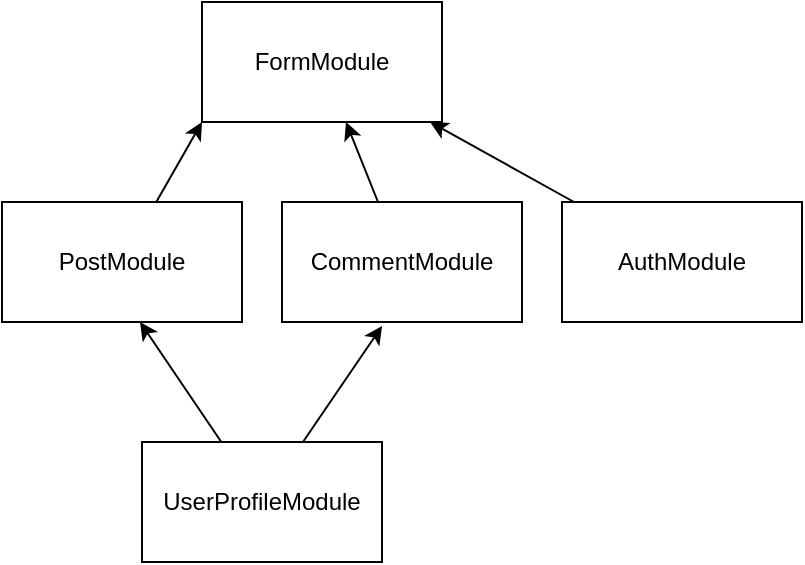<mxfile>
    <diagram id="QE0LyGFZmH_6ndS1IdGK" name="Page-1">
        <mxGraphModel dx="361" dy="452" grid="1" gridSize="10" guides="1" tooltips="1" connect="1" arrows="1" fold="1" page="1" pageScale="1" pageWidth="583" pageHeight="827" math="0" shadow="0">
            <root>
                <mxCell id="0"/>
                <mxCell id="1" parent="0"/>
                <mxCell id="2" value="FormModule" style="whiteSpace=wrap;html=1;" vertex="1" parent="1">
                    <mxGeometry x="120" y="60" width="120" height="60" as="geometry"/>
                </mxCell>
                <mxCell id="13" style="edgeStyle=none;html=1;entryX=0;entryY=1;entryDx=0;entryDy=0;" edge="1" parent="1" source="3" target="2">
                    <mxGeometry relative="1" as="geometry"/>
                </mxCell>
                <mxCell id="3" value="PostModule" style="whiteSpace=wrap;html=1;" vertex="1" parent="1">
                    <mxGeometry x="20" y="160" width="120" height="60" as="geometry"/>
                </mxCell>
                <mxCell id="14" style="edgeStyle=none;html=1;" edge="1" parent="1" source="6" target="2">
                    <mxGeometry relative="1" as="geometry"/>
                </mxCell>
                <mxCell id="6" value="CommentModule" style="whiteSpace=wrap;html=1;" vertex="1" parent="1">
                    <mxGeometry x="160" y="160" width="120" height="60" as="geometry"/>
                </mxCell>
                <mxCell id="15" style="edgeStyle=none;html=1;" edge="1" parent="1" source="8" target="2">
                    <mxGeometry relative="1" as="geometry"/>
                </mxCell>
                <mxCell id="8" value="AuthModule" style="whiteSpace=wrap;html=1;" vertex="1" parent="1">
                    <mxGeometry x="300" y="160" width="120" height="60" as="geometry"/>
                </mxCell>
                <mxCell id="16" style="edgeStyle=none;html=1;entryX=0.575;entryY=1;entryDx=0;entryDy=0;entryPerimeter=0;" edge="1" parent="1" source="10" target="3">
                    <mxGeometry relative="1" as="geometry"/>
                </mxCell>
                <mxCell id="17" style="edgeStyle=none;html=1;entryX=0.417;entryY=1.033;entryDx=0;entryDy=0;entryPerimeter=0;" edge="1" parent="1" source="10" target="6">
                    <mxGeometry relative="1" as="geometry"/>
                </mxCell>
                <mxCell id="10" value="UserProfileModule" style="whiteSpace=wrap;html=1;" vertex="1" parent="1">
                    <mxGeometry x="90" y="280" width="120" height="60" as="geometry"/>
                </mxCell>
            </root>
        </mxGraphModel>
    </diagram>
</mxfile>